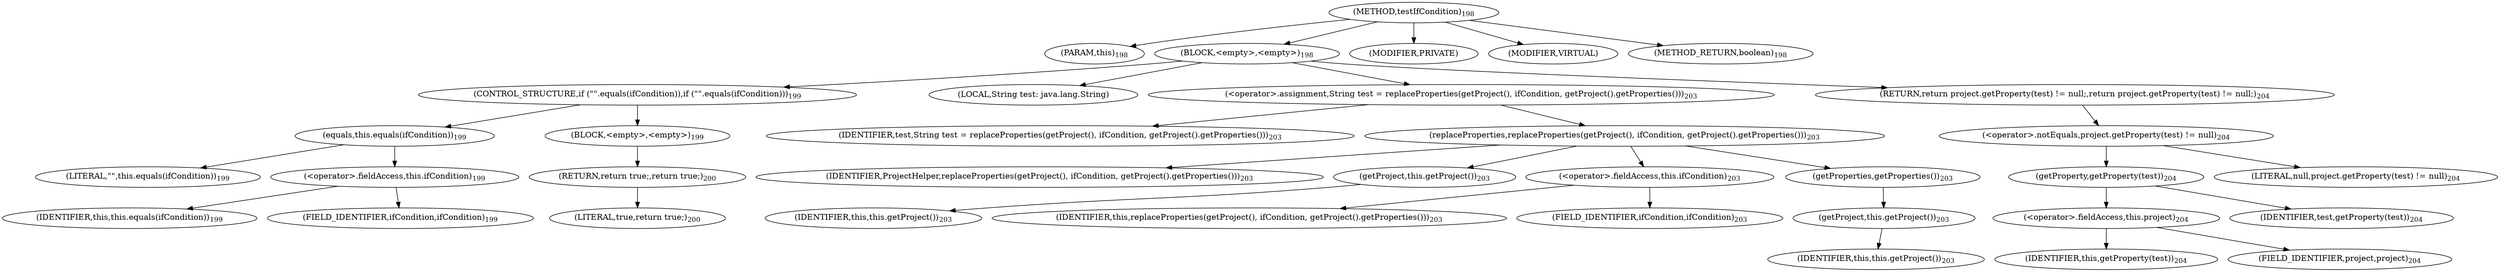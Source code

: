 digraph "testIfCondition" {  
"448" [label = <(METHOD,testIfCondition)<SUB>198</SUB>> ]
"33" [label = <(PARAM,this)<SUB>198</SUB>> ]
"449" [label = <(BLOCK,&lt;empty&gt;,&lt;empty&gt;)<SUB>198</SUB>> ]
"450" [label = <(CONTROL_STRUCTURE,if (&quot;&quot;.equals(ifCondition)),if (&quot;&quot;.equals(ifCondition)))<SUB>199</SUB>> ]
"451" [label = <(equals,this.equals(ifCondition))<SUB>199</SUB>> ]
"452" [label = <(LITERAL,&quot;&quot;,this.equals(ifCondition))<SUB>199</SUB>> ]
"453" [label = <(&lt;operator&gt;.fieldAccess,this.ifCondition)<SUB>199</SUB>> ]
"454" [label = <(IDENTIFIER,this,this.equals(ifCondition))<SUB>199</SUB>> ]
"455" [label = <(FIELD_IDENTIFIER,ifCondition,ifCondition)<SUB>199</SUB>> ]
"456" [label = <(BLOCK,&lt;empty&gt;,&lt;empty&gt;)<SUB>199</SUB>> ]
"457" [label = <(RETURN,return true;,return true;)<SUB>200</SUB>> ]
"458" [label = <(LITERAL,true,return true;)<SUB>200</SUB>> ]
"459" [label = <(LOCAL,String test: java.lang.String)> ]
"460" [label = <(&lt;operator&gt;.assignment,String test = replaceProperties(getProject(), ifCondition, getProject().getProperties()))<SUB>203</SUB>> ]
"461" [label = <(IDENTIFIER,test,String test = replaceProperties(getProject(), ifCondition, getProject().getProperties()))<SUB>203</SUB>> ]
"462" [label = <(replaceProperties,replaceProperties(getProject(), ifCondition, getProject().getProperties()))<SUB>203</SUB>> ]
"463" [label = <(IDENTIFIER,ProjectHelper,replaceProperties(getProject(), ifCondition, getProject().getProperties()))<SUB>203</SUB>> ]
"464" [label = <(getProject,this.getProject())<SUB>203</SUB>> ]
"32" [label = <(IDENTIFIER,this,this.getProject())<SUB>203</SUB>> ]
"465" [label = <(&lt;operator&gt;.fieldAccess,this.ifCondition)<SUB>203</SUB>> ]
"466" [label = <(IDENTIFIER,this,replaceProperties(getProject(), ifCondition, getProject().getProperties()))<SUB>203</SUB>> ]
"467" [label = <(FIELD_IDENTIFIER,ifCondition,ifCondition)<SUB>203</SUB>> ]
"468" [label = <(getProperties,getProperties())<SUB>203</SUB>> ]
"469" [label = <(getProject,this.getProject())<SUB>203</SUB>> ]
"34" [label = <(IDENTIFIER,this,this.getProject())<SUB>203</SUB>> ]
"470" [label = <(RETURN,return project.getProperty(test) != null;,return project.getProperty(test) != null;)<SUB>204</SUB>> ]
"471" [label = <(&lt;operator&gt;.notEquals,project.getProperty(test) != null)<SUB>204</SUB>> ]
"472" [label = <(getProperty,getProperty(test))<SUB>204</SUB>> ]
"473" [label = <(&lt;operator&gt;.fieldAccess,this.project)<SUB>204</SUB>> ]
"474" [label = <(IDENTIFIER,this,getProperty(test))<SUB>204</SUB>> ]
"475" [label = <(FIELD_IDENTIFIER,project,project)<SUB>204</SUB>> ]
"476" [label = <(IDENTIFIER,test,getProperty(test))<SUB>204</SUB>> ]
"477" [label = <(LITERAL,null,project.getProperty(test) != null)<SUB>204</SUB>> ]
"478" [label = <(MODIFIER,PRIVATE)> ]
"479" [label = <(MODIFIER,VIRTUAL)> ]
"480" [label = <(METHOD_RETURN,boolean)<SUB>198</SUB>> ]
  "448" -> "33" 
  "448" -> "449" 
  "448" -> "478" 
  "448" -> "479" 
  "448" -> "480" 
  "449" -> "450" 
  "449" -> "459" 
  "449" -> "460" 
  "449" -> "470" 
  "450" -> "451" 
  "450" -> "456" 
  "451" -> "452" 
  "451" -> "453" 
  "453" -> "454" 
  "453" -> "455" 
  "456" -> "457" 
  "457" -> "458" 
  "460" -> "461" 
  "460" -> "462" 
  "462" -> "463" 
  "462" -> "464" 
  "462" -> "465" 
  "462" -> "468" 
  "464" -> "32" 
  "465" -> "466" 
  "465" -> "467" 
  "468" -> "469" 
  "469" -> "34" 
  "470" -> "471" 
  "471" -> "472" 
  "471" -> "477" 
  "472" -> "473" 
  "472" -> "476" 
  "473" -> "474" 
  "473" -> "475" 
}
